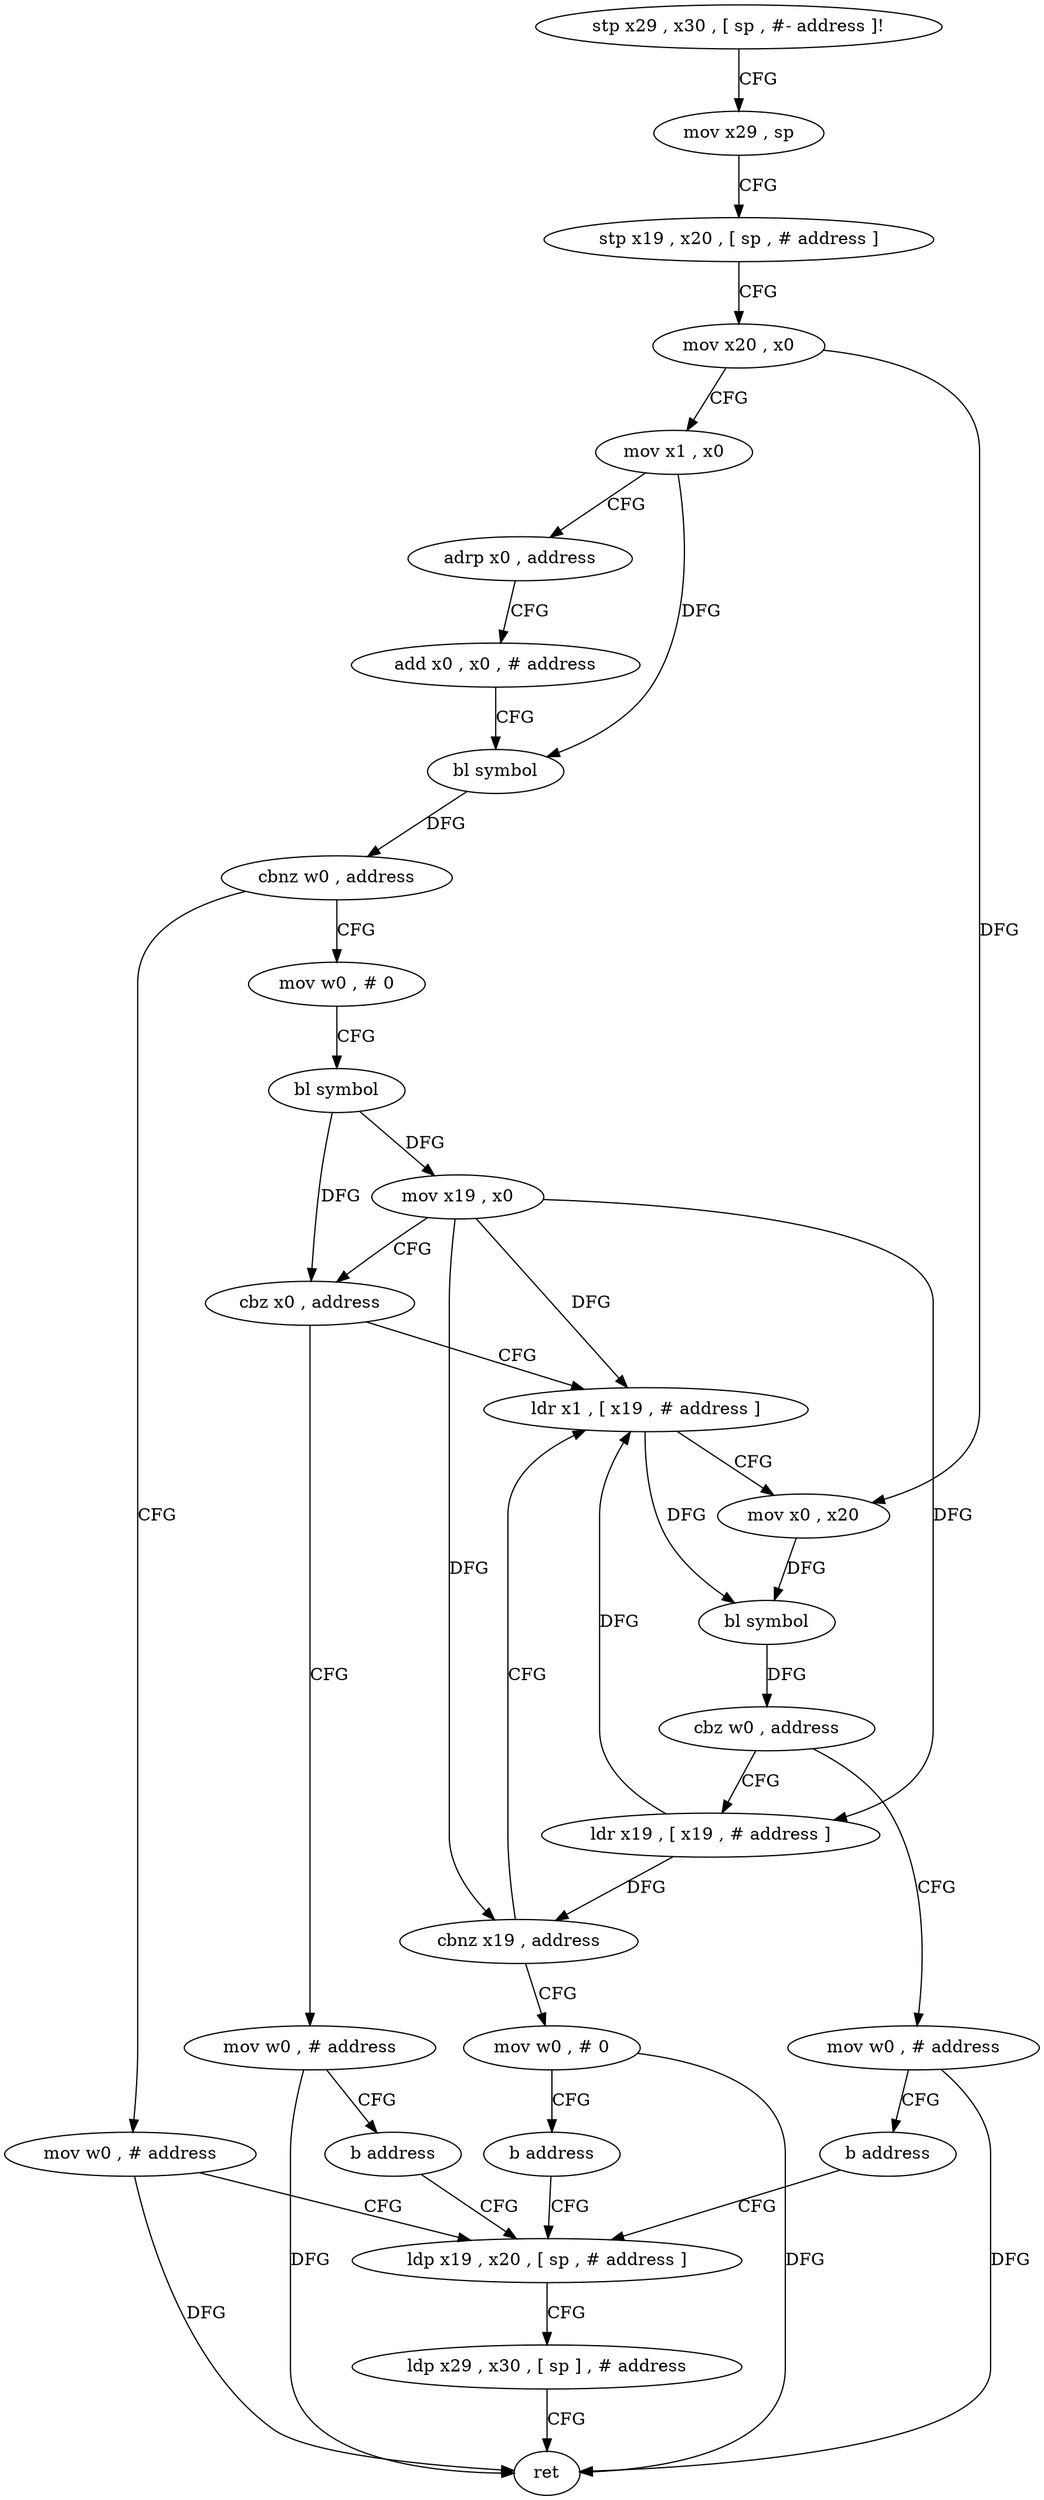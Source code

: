 digraph "func" {
"4243188" [label = "stp x29 , x30 , [ sp , #- address ]!" ]
"4243192" [label = "mov x29 , sp" ]
"4243196" [label = "stp x19 , x20 , [ sp , # address ]" ]
"4243200" [label = "mov x20 , x0" ]
"4243204" [label = "mov x1 , x0" ]
"4243208" [label = "adrp x0 , address" ]
"4243212" [label = "add x0 , x0 , # address" ]
"4243216" [label = "bl symbol" ]
"4243220" [label = "cbnz w0 , address" ]
"4243240" [label = "mov w0 , # 0" ]
"4243224" [label = "mov w0 , # address" ]
"4243244" [label = "bl symbol" ]
"4243248" [label = "mov x19 , x0" ]
"4243252" [label = "cbz x0 , address" ]
"4243288" [label = "mov w0 , # address" ]
"4243256" [label = "ldr x1 , [ x19 , # address ]" ]
"4243228" [label = "ldp x19 , x20 , [ sp , # address ]" ]
"4243292" [label = "b address" ]
"4243260" [label = "mov x0 , x20" ]
"4243264" [label = "bl symbol" ]
"4243268" [label = "cbz w0 , address" ]
"4243296" [label = "mov w0 , # address" ]
"4243272" [label = "ldr x19 , [ x19 , # address ]" ]
"4243232" [label = "ldp x29 , x30 , [ sp ] , # address" ]
"4243236" [label = "ret" ]
"4243300" [label = "b address" ]
"4243276" [label = "cbnz x19 , address" ]
"4243280" [label = "mov w0 , # 0" ]
"4243284" [label = "b address" ]
"4243188" -> "4243192" [ label = "CFG" ]
"4243192" -> "4243196" [ label = "CFG" ]
"4243196" -> "4243200" [ label = "CFG" ]
"4243200" -> "4243204" [ label = "CFG" ]
"4243200" -> "4243260" [ label = "DFG" ]
"4243204" -> "4243208" [ label = "CFG" ]
"4243204" -> "4243216" [ label = "DFG" ]
"4243208" -> "4243212" [ label = "CFG" ]
"4243212" -> "4243216" [ label = "CFG" ]
"4243216" -> "4243220" [ label = "DFG" ]
"4243220" -> "4243240" [ label = "CFG" ]
"4243220" -> "4243224" [ label = "CFG" ]
"4243240" -> "4243244" [ label = "CFG" ]
"4243224" -> "4243228" [ label = "CFG" ]
"4243224" -> "4243236" [ label = "DFG" ]
"4243244" -> "4243248" [ label = "DFG" ]
"4243244" -> "4243252" [ label = "DFG" ]
"4243248" -> "4243252" [ label = "CFG" ]
"4243248" -> "4243256" [ label = "DFG" ]
"4243248" -> "4243272" [ label = "DFG" ]
"4243248" -> "4243276" [ label = "DFG" ]
"4243252" -> "4243288" [ label = "CFG" ]
"4243252" -> "4243256" [ label = "CFG" ]
"4243288" -> "4243292" [ label = "CFG" ]
"4243288" -> "4243236" [ label = "DFG" ]
"4243256" -> "4243260" [ label = "CFG" ]
"4243256" -> "4243264" [ label = "DFG" ]
"4243228" -> "4243232" [ label = "CFG" ]
"4243292" -> "4243228" [ label = "CFG" ]
"4243260" -> "4243264" [ label = "DFG" ]
"4243264" -> "4243268" [ label = "DFG" ]
"4243268" -> "4243296" [ label = "CFG" ]
"4243268" -> "4243272" [ label = "CFG" ]
"4243296" -> "4243300" [ label = "CFG" ]
"4243296" -> "4243236" [ label = "DFG" ]
"4243272" -> "4243276" [ label = "DFG" ]
"4243272" -> "4243256" [ label = "DFG" ]
"4243232" -> "4243236" [ label = "CFG" ]
"4243300" -> "4243228" [ label = "CFG" ]
"4243276" -> "4243256" [ label = "CFG" ]
"4243276" -> "4243280" [ label = "CFG" ]
"4243280" -> "4243284" [ label = "CFG" ]
"4243280" -> "4243236" [ label = "DFG" ]
"4243284" -> "4243228" [ label = "CFG" ]
}
